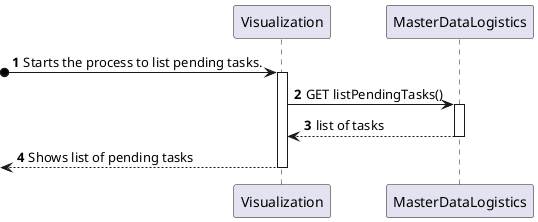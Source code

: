 @startuml

autonumber

participant Visualization
participant "MasterDataLogistics" as GI

?o-> Visualization: Starts the process to list pending tasks.
activate Visualization


Visualization -> GI: GET listPendingTasks()
activate GI
GI --> Visualization: list of tasks
deactivate GI

<-- Visualization: Shows list of pending tasks
deactivate Visualization


@enduml
